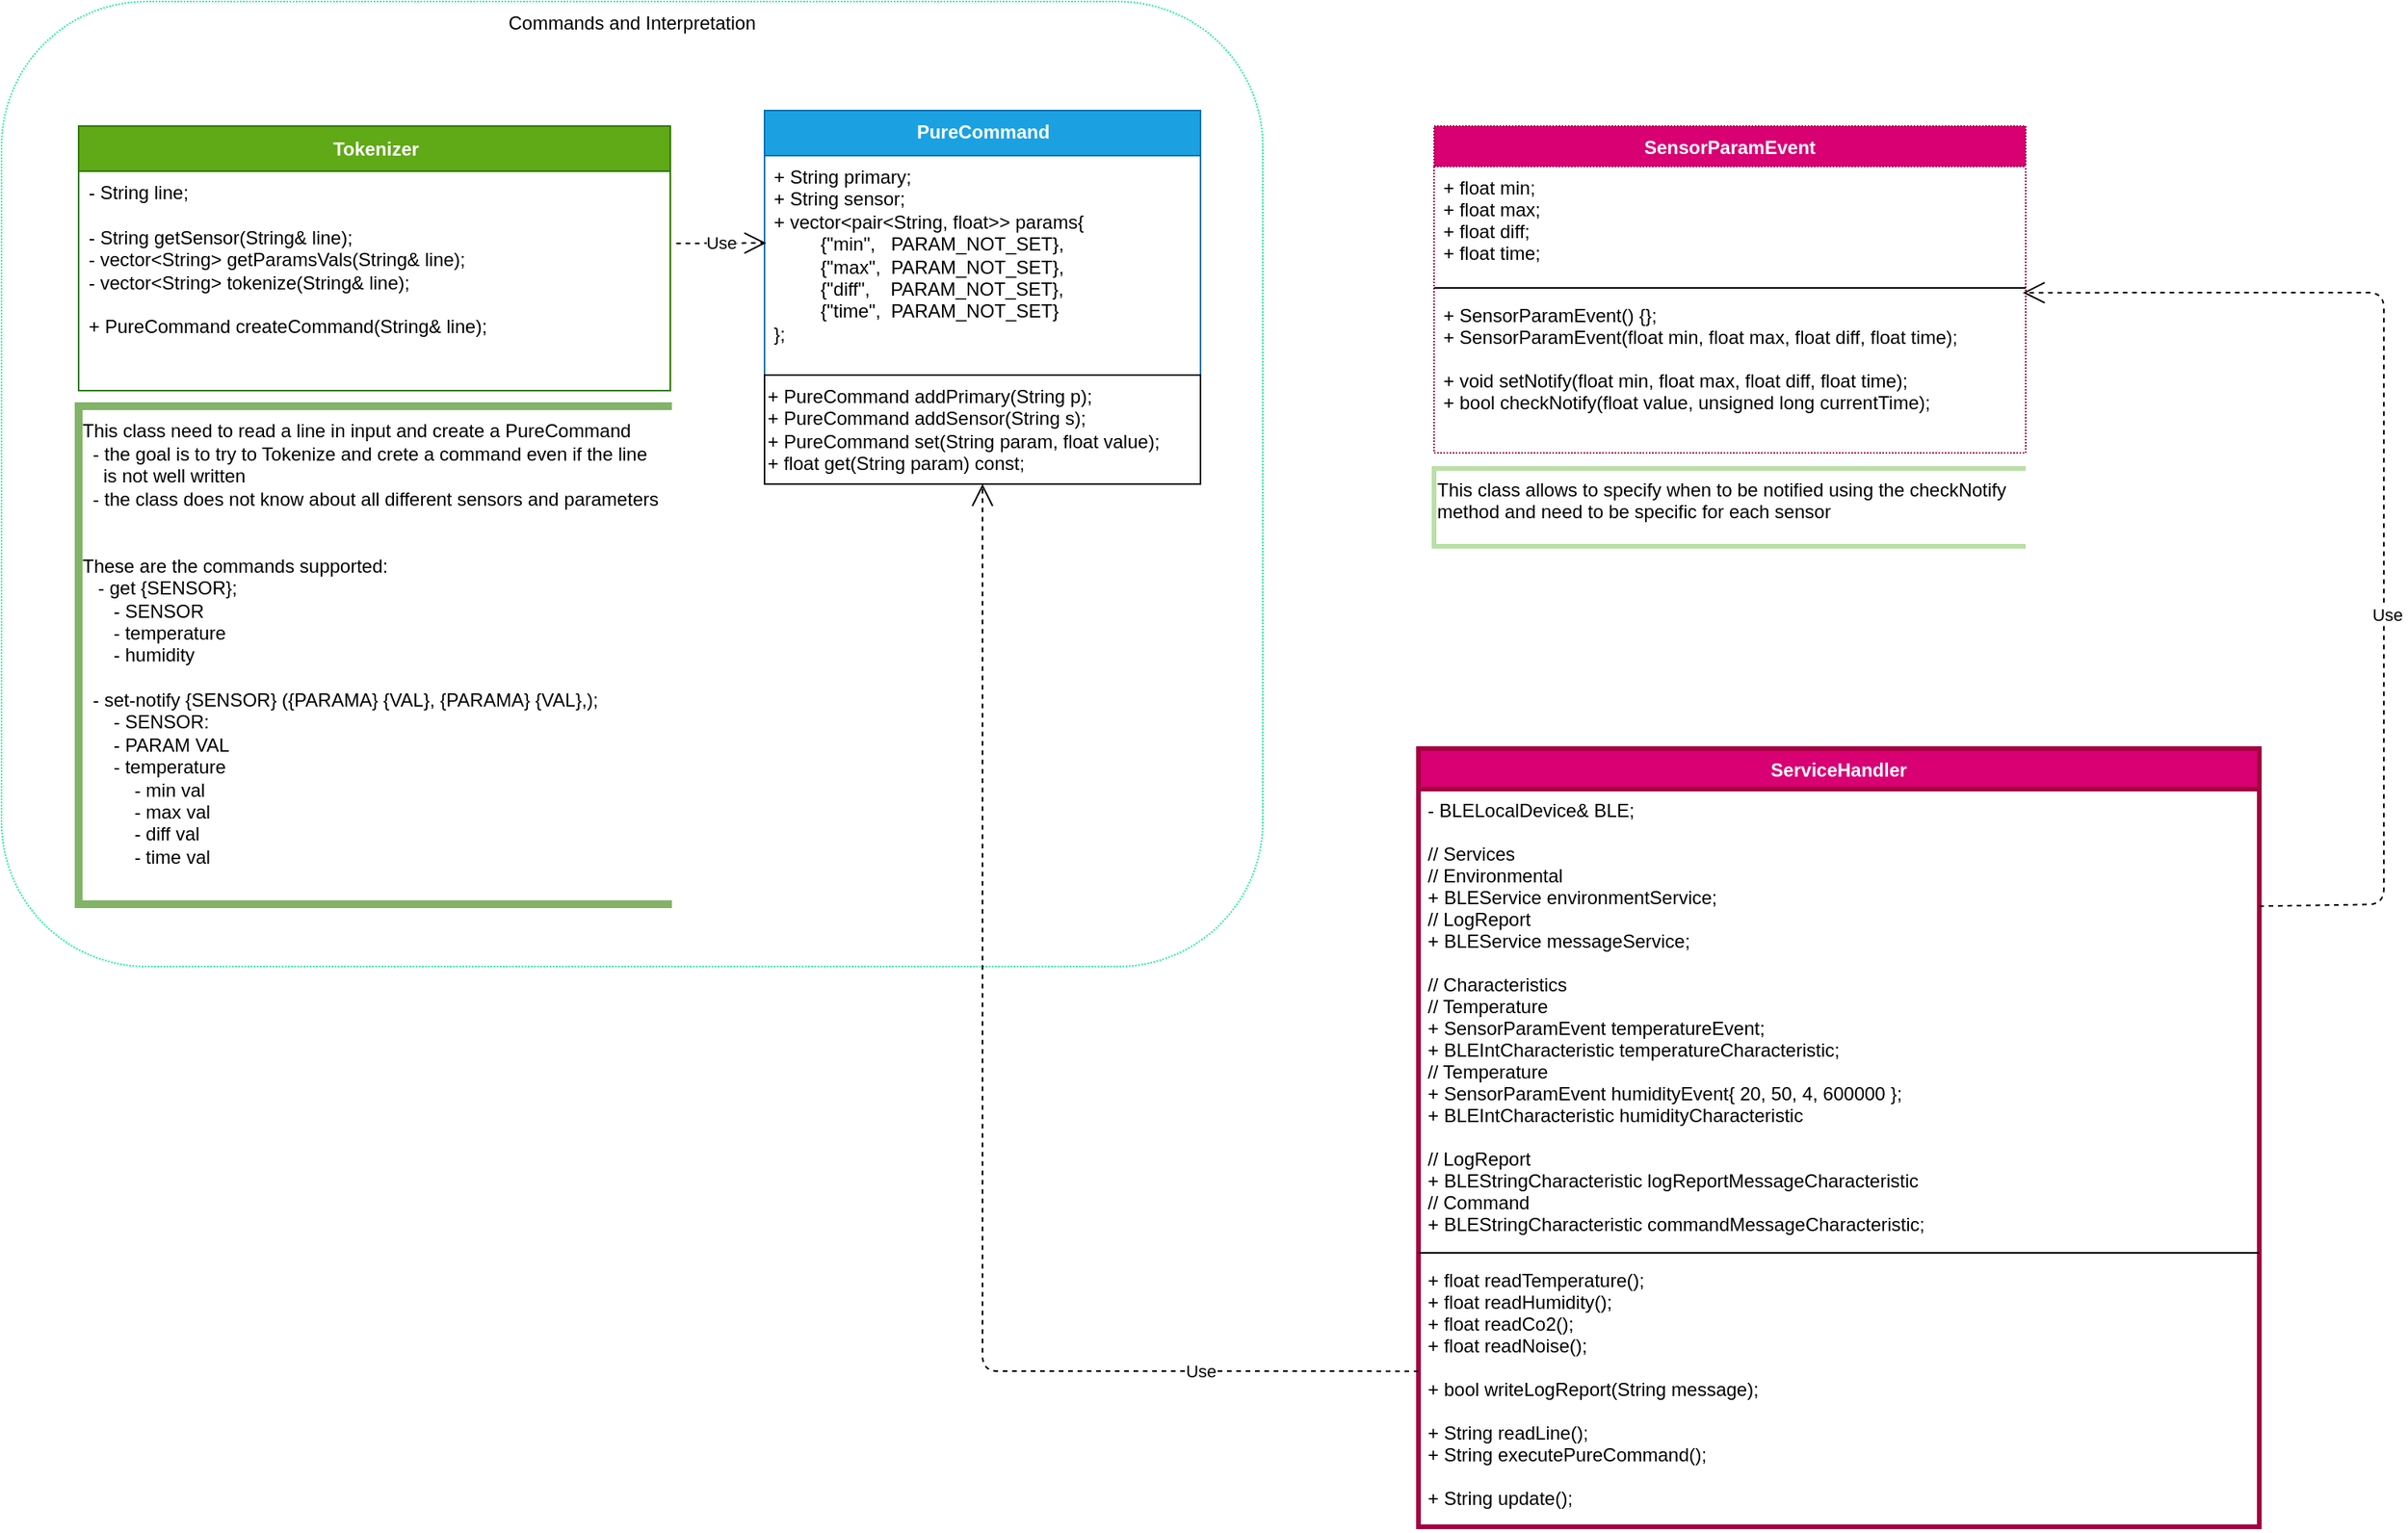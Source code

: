 <mxfile>
    <diagram id="C5RBs43oDa-KdzZeNtuy" name="Page-1">
        <mxGraphModel dx="1437" dy="545" grid="1" gridSize="10" guides="1" tooltips="1" connect="1" arrows="1" fold="1" page="1" pageScale="1" pageWidth="827" pageHeight="1169" math="0" shadow="0">
            <root>
                <mxCell id="WIyWlLk6GJQsqaUBKTNV-0"/>
                <mxCell id="WIyWlLk6GJQsqaUBKTNV-1" parent="WIyWlLk6GJQsqaUBKTNV-0"/>
                <mxCell id="qlFxfynZ3Ai06tStSuGx-10" value="Commands and Interpretation" style="rounded=1;whiteSpace=wrap;html=1;strokeWidth=1;gradientColor=#ffffff;fillColor=none;dashed=1;dashPattern=1 1;verticalAlign=top;strokeColor=#11F09E;" parent="WIyWlLk6GJQsqaUBKTNV-1" vertex="1">
                    <mxGeometry x="-40" y="40" width="810" height="620" as="geometry"/>
                </mxCell>
                <mxCell id="qlFxfynZ3Ai06tStSuGx-0" value="Tokenizer" style="swimlane;fontStyle=1;align=center;verticalAlign=middle;childLayout=stackLayout;horizontal=1;startSize=29;horizontalStack=0;resizeParent=1;resizeParentMax=0;resizeLast=0;collapsible=0;marginBottom=0;html=1;fillColor=#60a917;strokeColor=#2D7600;fontColor=#ffffff;" parent="WIyWlLk6GJQsqaUBKTNV-1" vertex="1">
                    <mxGeometry x="9.5" y="120" width="380" height="170" as="geometry"/>
                </mxCell>
                <mxCell id="qlFxfynZ3Ai06tStSuGx-2" value="- String line;&lt;br&gt;&lt;br&gt;- String getSensor(String&amp;amp; line);&lt;br&gt;- vector&amp;lt;String&amp;gt; getParamsVals(String&amp;amp; line);&lt;br&gt;- vector&amp;lt;String&amp;gt; tokenize(String&amp;amp; line);&lt;br&gt;&lt;br&gt;+ PureCommand createCommand(String&amp;amp; line);" style="text;html=1;strokeColor=none;fillColor=none;align=left;verticalAlign=top;spacingLeft=4;spacingRight=4;overflow=hidden;rotatable=0;points=[[0,0.5],[1,0.5]];portConstraint=eastwest;" parent="qlFxfynZ3Ai06tStSuGx-0" vertex="1">
                    <mxGeometry y="29" width="380" height="141" as="geometry"/>
                </mxCell>
                <mxCell id="qlFxfynZ3Ai06tStSuGx-3" value="PureCommand" style="swimlane;fontStyle=1;align=center;verticalAlign=top;childLayout=stackLayout;horizontal=1;startSize=29;horizontalStack=0;resizeParent=1;resizeParentMax=0;resizeLast=0;collapsible=0;marginBottom=0;html=1;fillColor=#1ba1e2;strokeColor=#006EAF;fontColor=#ffffff;" parent="WIyWlLk6GJQsqaUBKTNV-1" vertex="1">
                    <mxGeometry x="450" y="110" width="280" height="240" as="geometry"/>
                </mxCell>
                <mxCell id="qlFxfynZ3Ai06tStSuGx-5" value="+ String primary;&lt;br&gt;+ String sensor;&lt;br&gt;+ vector&amp;lt;pair&amp;lt;String, float&amp;gt;&amp;gt; params{&lt;br&gt;&amp;nbsp; &amp;nbsp; &amp;nbsp; &amp;nbsp; &amp;nbsp;{&quot;min&quot;,&amp;nbsp; &amp;nbsp;PARAM_NOT_SET},&lt;br&gt;&amp;nbsp; &amp;nbsp; &amp;nbsp; &amp;nbsp; &amp;nbsp;{&quot;max&quot;,&amp;nbsp; PARAM_NOT_SET},&lt;br&gt;&amp;nbsp; &amp;nbsp; &amp;nbsp; &amp;nbsp; &amp;nbsp;{&quot;diff&quot;,&amp;nbsp; &amp;nbsp; PARAM_NOT_SET},&lt;br&gt;&amp;nbsp; &amp;nbsp; &amp;nbsp; &amp;nbsp; &amp;nbsp;{&quot;time&quot;,&amp;nbsp; PARAM_NOT_SET}&lt;br&gt;};" style="text;html=1;strokeColor=none;fillColor=none;align=left;verticalAlign=top;spacingLeft=4;spacingRight=4;overflow=hidden;rotatable=0;points=[[0,0.5],[1,0.5]];portConstraint=eastwest;" parent="qlFxfynZ3Ai06tStSuGx-3" vertex="1">
                    <mxGeometry y="29" width="280" height="141" as="geometry"/>
                </mxCell>
                <mxCell id="qlFxfynZ3Ai06tStSuGx-22" style="edgeStyle=orthogonalEdgeStyle;rounded=0;orthogonalLoop=1;jettySize=auto;html=1;exitX=0.5;exitY=1;exitDx=0;exitDy=0;" parent="qlFxfynZ3Ai06tStSuGx-3" source="qlFxfynZ3Ai06tStSuGx-21" target="qlFxfynZ3Ai06tStSuGx-21" edge="1">
                    <mxGeometry relative="1" as="geometry"/>
                </mxCell>
                <mxCell id="qlFxfynZ3Ai06tStSuGx-21" value="+ PureCommand addPrimary(String p);&lt;br&gt;+&amp;nbsp;PureCommand addSensor(String s);&lt;br&gt;+&amp;nbsp;PureCommand set(String param, float value);&lt;br&gt;+ float get(String param) const;" style="rounded=0;whiteSpace=wrap;html=1;strokeWidth=1;fillColor=none;gradientColor=#ffffff;align=left;verticalAlign=top;" parent="qlFxfynZ3Ai06tStSuGx-3" vertex="1">
                    <mxGeometry y="170" width="280" height="70" as="geometry"/>
                </mxCell>
                <mxCell id="qlFxfynZ3Ai06tStSuGx-7" value="This class need to read a line in input and create a PureCommand&lt;br&gt;&amp;nbsp; - the goal is to try to Tokenize and crete a command even if the line&lt;br&gt;&amp;nbsp; &amp;nbsp; is not well written&amp;nbsp;&lt;br&gt;&amp;nbsp; - the class does not know about all different sensors and parameters&lt;br&gt;&lt;br&gt;&lt;br&gt;These are the commands supported:&lt;br&gt;&amp;nbsp;&lt;span&gt;&amp;nbsp;&amp;nbsp;&lt;/span&gt;&lt;span&gt;- get {SENSOR};&lt;/span&gt;&lt;br&gt;&lt;div&gt;&lt;span&gt;&amp;nbsp; &amp;nbsp; &amp;nbsp;&amp;nbsp;&lt;/span&gt;- SENSOR&lt;/div&gt;&lt;div&gt;&lt;span&gt;&amp;nbsp; &amp;nbsp; &amp;nbsp;&amp;nbsp;&lt;/span&gt;- temperature&lt;/div&gt;&lt;div&gt;&lt;span&gt;&amp;nbsp; &amp;nbsp; &amp;nbsp;&amp;nbsp;&lt;/span&gt;- humidity&lt;/div&gt;&lt;div&gt;&lt;br&gt;&lt;/div&gt;&lt;div&gt;&lt;span&gt;&amp;nbsp;&amp;nbsp;&lt;/span&gt;- set-notify {SENSOR} ({PARAMA} {VAL}, {PARAMA} {VAL},);&amp;nbsp;&amp;nbsp;&lt;/div&gt;&lt;div&gt;&lt;span&gt;&amp;nbsp; &amp;nbsp; &amp;nbsp;&amp;nbsp;&lt;/span&gt;- SENSOR:&lt;/div&gt;&lt;div&gt;&lt;span&gt;&amp;nbsp; &amp;nbsp; &amp;nbsp; &lt;/span&gt;- PARAM VAL&lt;/div&gt;&lt;div&gt;&lt;span&gt;&amp;nbsp; &amp;nbsp; &amp;nbsp;&amp;nbsp;&lt;/span&gt;- temperature&lt;/div&gt;&lt;div&gt;&lt;span&gt;&amp;nbsp; &amp;nbsp; &amp;nbsp; &amp;nbsp; &amp;nbsp;&amp;nbsp;&lt;/span&gt;- min&lt;span&gt;&#9;&lt;/span&gt;val&lt;/div&gt;&lt;div&gt;&lt;span&gt;&amp;nbsp; &amp;nbsp; &amp;nbsp; &amp;nbsp; &amp;nbsp;&amp;nbsp;&lt;/span&gt;- max&lt;span&gt;&#9;&lt;/span&gt;val&lt;/div&gt;&lt;div&gt;&lt;span&gt;&amp;nbsp; &amp;nbsp; &amp;nbsp; &amp;nbsp; &amp;nbsp;&amp;nbsp;&lt;/span&gt;- diff&lt;span&gt;&#9;&lt;/span&gt;val&lt;/div&gt;&lt;div&gt;&lt;span&gt;&amp;nbsp; &amp;nbsp; &amp;nbsp; &amp;nbsp; &amp;nbsp;&amp;nbsp;&lt;/span&gt;- time&lt;span&gt;&#9;&lt;/span&gt;val&lt;/div&gt;&lt;div&gt;&lt;br&gt;&lt;/div&gt;" style="strokeWidth=5;html=1;shape=mxgraph.flowchart.annotation_1;align=left;pointerEvents=1;fillColor=#d5e8d4;strokeColor=#82b366;gradientColor=#ffffff;" parent="WIyWlLk6GJQsqaUBKTNV-1" vertex="1">
                    <mxGeometry x="9.5" y="300" width="381" height="320" as="geometry"/>
                </mxCell>
                <mxCell id="qlFxfynZ3Ai06tStSuGx-11" value="SensorParamEvent" style="swimlane;fontStyle=1;align=center;verticalAlign=top;childLayout=stackLayout;horizontal=1;startSize=26;horizontalStack=0;resizeParent=1;resizeParentMax=0;resizeLast=0;collapsible=1;marginBottom=0;dashed=1;dashPattern=1 1;strokeWidth=1;fillColor=#d80073;strokeColor=#A50040;fontColor=#ffffff;" parent="WIyWlLk6GJQsqaUBKTNV-1" vertex="1">
                    <mxGeometry x="880" y="120" width="380" height="210" as="geometry"/>
                </mxCell>
                <mxCell id="qlFxfynZ3Ai06tStSuGx-12" value="+ float min;&#10;+ float max;&#10;+ float diff;&#10;+ float time;" style="text;strokeColor=none;fillColor=none;align=left;verticalAlign=top;spacingLeft=4;spacingRight=4;overflow=hidden;rotatable=0;points=[[0,0.5],[1,0.5]];portConstraint=eastwest;" parent="qlFxfynZ3Ai06tStSuGx-11" vertex="1">
                    <mxGeometry y="26" width="380" height="74" as="geometry"/>
                </mxCell>
                <mxCell id="qlFxfynZ3Ai06tStSuGx-13" value="" style="line;strokeWidth=1;fillColor=none;align=left;verticalAlign=middle;spacingTop=-1;spacingLeft=3;spacingRight=3;rotatable=0;labelPosition=right;points=[];portConstraint=eastwest;" parent="qlFxfynZ3Ai06tStSuGx-11" vertex="1">
                    <mxGeometry y="100" width="380" height="8" as="geometry"/>
                </mxCell>
                <mxCell id="qlFxfynZ3Ai06tStSuGx-14" value="+ SensorParamEvent() {};&#10;+ SensorParamEvent(float min, float max, float diff, float time);&#10;&#10;+ void setNotify(float min, float max, float diff, float time);&#10;+ bool checkNotify(float value, unsigned long currentTime);" style="text;strokeColor=none;fillColor=none;align=left;verticalAlign=top;spacingLeft=4;spacingRight=4;overflow=hidden;rotatable=0;points=[[0,0.5],[1,0.5]];portConstraint=eastwest;" parent="qlFxfynZ3Ai06tStSuGx-11" vertex="1">
                    <mxGeometry y="108" width="380" height="102" as="geometry"/>
                </mxCell>
                <mxCell id="qlFxfynZ3Ai06tStSuGx-15" value="This class allows to specify when to be notified using the checkNotify&lt;br&gt;method and need to be specific for each sensor" style="strokeWidth=3;html=1;shape=mxgraph.flowchart.annotation_1;align=left;pointerEvents=1;fillColor=none;gradientColor=#ffffff;strokeColor=#B9E0A5;verticalAlign=top;" parent="WIyWlLk6GJQsqaUBKTNV-1" vertex="1">
                    <mxGeometry x="880" y="340" width="380" height="50" as="geometry"/>
                </mxCell>
                <mxCell id="qlFxfynZ3Ai06tStSuGx-16" style="edgeStyle=orthogonalEdgeStyle;rounded=0;orthogonalLoop=1;jettySize=auto;html=1;exitX=0.5;exitY=1;exitDx=0;exitDy=0;exitPerimeter=0;" parent="WIyWlLk6GJQsqaUBKTNV-1" source="qlFxfynZ3Ai06tStSuGx-15" target="qlFxfynZ3Ai06tStSuGx-15" edge="1">
                    <mxGeometry relative="1" as="geometry"/>
                </mxCell>
                <mxCell id="qlFxfynZ3Ai06tStSuGx-17" value="ServiceHandler" style="swimlane;fontStyle=1;align=center;verticalAlign=top;childLayout=stackLayout;horizontal=1;startSize=26;horizontalStack=0;resizeParent=1;resizeParentMax=0;resizeLast=0;collapsible=1;marginBottom=0;strokeColor=#A50040;strokeWidth=3;fillColor=#d80073;fontColor=#ffffff;" parent="WIyWlLk6GJQsqaUBKTNV-1" vertex="1">
                    <mxGeometry x="870" y="520" width="540" height="500" as="geometry"/>
                </mxCell>
                <mxCell id="qlFxfynZ3Ai06tStSuGx-18" value="- BLELocalDevice&amp; BLE;&#10;&#10;// Services&#10;// Environmental&#10;+ BLEService environmentService;&#9;&#10;&#9;// LogReport&#10;+ BLEService messageService;&#10;&#10;// Characteristics&#10;// Temperature&#10;+ SensorParamEvent temperatureEvent;&#10;+ BLEIntCharacteristic temperatureCharacteristic;&#10;&#9;// Temperature&#10;+ SensorParamEvent humidityEvent{ 20, 50, 4, 600000 };&#10;+ BLEIntCharacteristic humidityCharacteristic&#10;&#10;&#9;// LogReport&#10;+ BLEStringCharacteristic logReportMessageCharacteristic&#10;&#9;// Command&#10;+ BLEStringCharacteristic commandMessageCharacteristic;" style="text;strokeColor=none;fillColor=none;align=left;verticalAlign=top;spacingLeft=4;spacingRight=4;overflow=hidden;rotatable=0;points=[[0,0.5],[1,0.5]];portConstraint=eastwest;" parent="qlFxfynZ3Ai06tStSuGx-17" vertex="1">
                    <mxGeometry y="26" width="540" height="294" as="geometry"/>
                </mxCell>
                <mxCell id="qlFxfynZ3Ai06tStSuGx-19" value="" style="line;strokeWidth=1;fillColor=none;align=left;verticalAlign=middle;spacingTop=-1;spacingLeft=3;spacingRight=3;rotatable=0;labelPosition=right;points=[];portConstraint=eastwest;" parent="qlFxfynZ3Ai06tStSuGx-17" vertex="1">
                    <mxGeometry y="320" width="540" height="8" as="geometry"/>
                </mxCell>
                <mxCell id="qlFxfynZ3Ai06tStSuGx-20" value="+ float readTemperature();&#10;+ float readHumidity();&#10;+ float readCo2();&#10;+ float readNoise();&#10;&#10;+ bool writeLogReport(String message);&#10;&#10;+ String readLine();&#10;+ String executePureCommand();&#10;&#10;+ String update();" style="text;strokeColor=none;fillColor=none;align=left;verticalAlign=top;spacingLeft=4;spacingRight=4;overflow=hidden;rotatable=0;points=[[0,0.5],[1,0.5]];portConstraint=eastwest;" parent="qlFxfynZ3Ai06tStSuGx-17" vertex="1">
                    <mxGeometry y="328" width="540" height="172" as="geometry"/>
                </mxCell>
                <mxCell id="qlFxfynZ3Ai06tStSuGx-9" value="Use" style="endArrow=open;endSize=12;dashed=1;html=1;entryX=0.004;entryY=0.398;entryDx=0;entryDy=0;entryPerimeter=0;exitX=1.01;exitY=0.329;exitDx=0;exitDy=0;exitPerimeter=0;" parent="WIyWlLk6GJQsqaUBKTNV-1" source="qlFxfynZ3Ai06tStSuGx-2" target="qlFxfynZ3Ai06tStSuGx-5" edge="1">
                    <mxGeometry width="160" relative="1" as="geometry">
                        <mxPoint x="380" y="195" as="sourcePoint"/>
                        <mxPoint x="539.5" y="194.58" as="targetPoint"/>
                    </mxGeometry>
                </mxCell>
                <mxCell id="qlFxfynZ3Ai06tStSuGx-23" value="Use" style="endArrow=open;endSize=12;dashed=1;html=1;entryX=0.995;entryY=-0.009;entryDx=0;entryDy=0;entryPerimeter=0;exitX=1;exitY=0.256;exitDx=0;exitDy=0;exitPerimeter=0;" parent="WIyWlLk6GJQsqaUBKTNV-1" source="qlFxfynZ3Ai06tStSuGx-18" target="qlFxfynZ3Ai06tStSuGx-14" edge="1">
                    <mxGeometry x="-0.246" y="-2" width="160" relative="1" as="geometry">
                        <mxPoint x="1490" y="730" as="sourcePoint"/>
                        <mxPoint x="1410" y="489.998" as="targetPoint"/>
                        <Array as="points">
                            <mxPoint x="1490" y="620"/>
                            <mxPoint x="1490" y="227"/>
                        </Array>
                        <mxPoint as="offset"/>
                    </mxGeometry>
                </mxCell>
                <mxCell id="qlFxfynZ3Ai06tStSuGx-24" value="Use" style="endArrow=open;endSize=12;dashed=1;html=1;entryX=0.5;entryY=1;entryDx=0;entryDy=0;exitX=0;exitY=0.419;exitDx=0;exitDy=0;exitPerimeter=0;" parent="WIyWlLk6GJQsqaUBKTNV-1" source="qlFxfynZ3Ai06tStSuGx-20" target="qlFxfynZ3Ai06tStSuGx-21" edge="1">
                    <mxGeometry x="-0.671" width="160" relative="1" as="geometry">
                        <mxPoint x="870" y="496.46" as="sourcePoint"/>
                        <mxPoint x="718.1" y="203.542" as="targetPoint"/>
                        <mxPoint as="offset"/>
                        <Array as="points">
                            <mxPoint x="590" y="920"/>
                        </Array>
                    </mxGeometry>
                </mxCell>
            </root>
        </mxGraphModel>
    </diagram>
</mxfile>